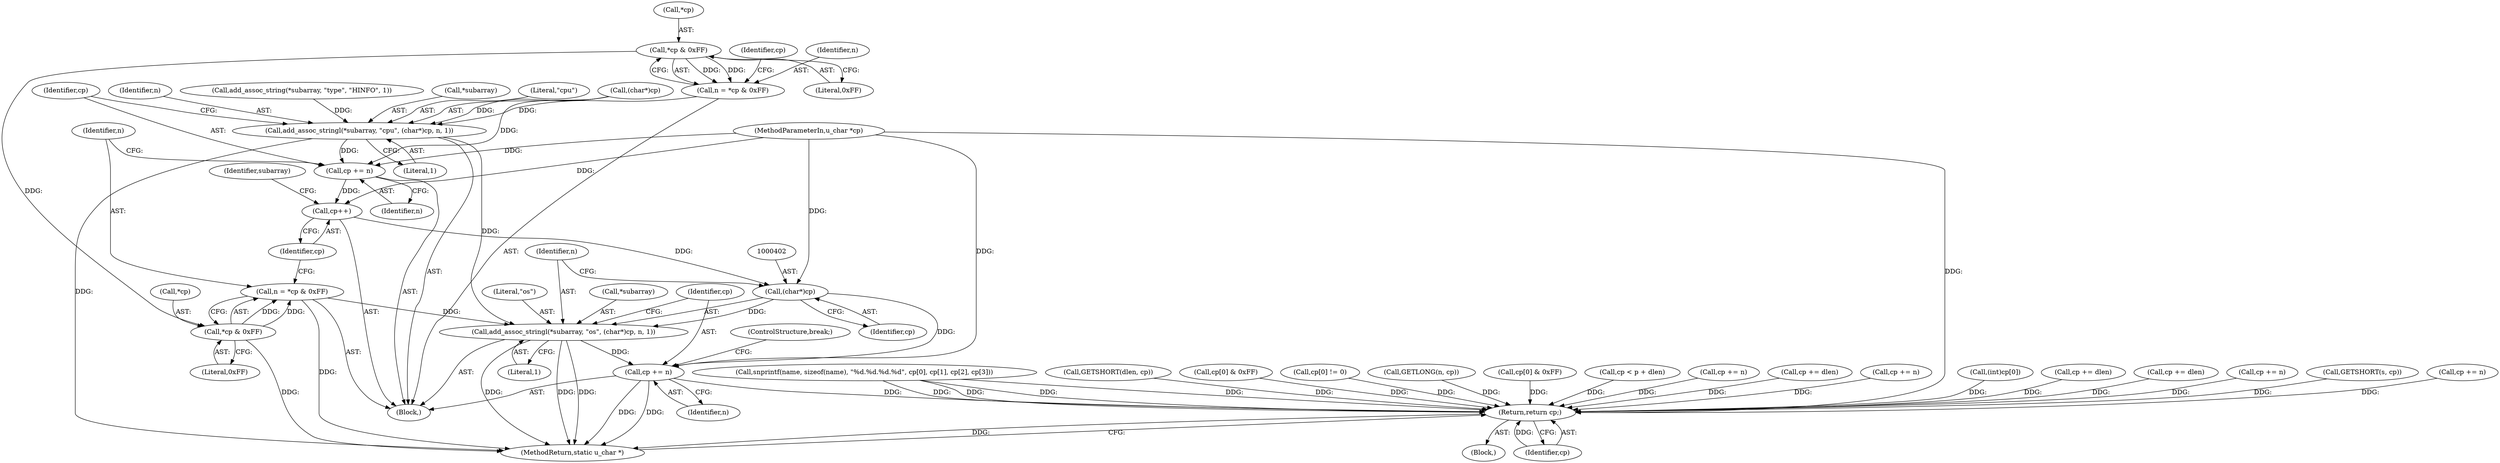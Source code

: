 digraph "0_php-src_b34d7849ed90ced9345f8ea1c59bc8d101c18468@pointer" {
"1000371" [label="(Call,*cp & 0xFF)"];
"1000369" [label="(Call,n = *cp & 0xFF)"];
"1000377" [label="(Call,add_assoc_stringl(*subarray, \"cpu\", (char*)cp, n, 1))"];
"1000386" [label="(Call,cp += n)"];
"1000395" [label="(Call,cp++)"];
"1000401" [label="(Call,(char*)cp)"];
"1000397" [label="(Call,add_assoc_stringl(*subarray, \"os\", (char*)cp, n, 1))"];
"1000406" [label="(Call,cp += n)"];
"1001217" [label="(Return,return cp;)"];
"1000391" [label="(Call,*cp & 0xFF)"];
"1000389" [label="(Call,n = *cp & 0xFF)"];
"1000388" [label="(Identifier,n)"];
"1000381" [label="(Call,(char*)cp)"];
"1000398" [label="(Call,*subarray)"];
"1000758" [label="(Call,(int)cp[0])"];
"1000273" [label="(Call,cp += dlen)"];
"1000397" [label="(Call,add_assoc_stringl(*subarray, \"os\", (char*)cp, n, 1))"];
"1000400" [label="(Literal,\"os\")"];
"1000394" [label="(Literal,0xFF)"];
"1001213" [label="(Call,cp += dlen)"];
"1000376" [label="(Identifier,cp)"];
"1000409" [label="(ControlStructure,break;)"];
"1000372" [label="(Call,*cp)"];
"1001079" [label="(Call,cp += n)"];
"1000384" [label="(Identifier,n)"];
"1000644" [label="(Call,GETSHORT(s, cp))"];
"1001218" [label="(Identifier,cp)"];
"1001014" [label="(Call,cp += n)"];
"1000390" [label="(Identifier,n)"];
"1000250" [label="(Call,snprintf(name, sizeof(name), \"%d.%d.%d.%d\", cp[0], cp[1], cp[2], cp[3]))"];
"1001217" [label="(Return,return cp;)"];
"1001219" [label="(MethodReturn,static u_char *)"];
"1000399" [label="(Identifier,subarray)"];
"1000404" [label="(Identifier,n)"];
"1000407" [label="(Identifier,cp)"];
"1000387" [label="(Identifier,cp)"];
"1000395" [label="(Call,cp++)"];
"1000370" [label="(Identifier,n)"];
"1000371" [label="(Call,*cp & 0xFF)"];
"1000363" [label="(Call,add_assoc_string(*subarray, \"type\", \"HINFO\", 1))"];
"1000167" [label="(Call,GETSHORT(dlen, cp))"];
"1000401" [label="(Call,(char*)cp)"];
"1000405" [label="(Literal,1)"];
"1000389" [label="(Call,n = *cp & 0xFF)"];
"1000377" [label="(Call,add_assoc_stringl(*subarray, \"cpu\", (char*)cp, n, 1))"];
"1000396" [label="(Identifier,cp)"];
"1000830" [label="(Call,cp[0] & 0xFF)"];
"1000113" [label="(Block,)"];
"1000386" [label="(Call,cp += n)"];
"1000408" [label="(Identifier,n)"];
"1000802" [label="(Call,cp[0] != 0)"];
"1000242" [label="(Block,)"];
"1000374" [label="(Literal,0xFF)"];
"1000403" [label="(Identifier,cp)"];
"1000619" [label="(Call,GETLONG(n, cp))"];
"1000378" [label="(Call,*subarray)"];
"1000385" [label="(Literal,1)"];
"1001154" [label="(Call,cp[0] & 0xFF)"];
"1000984" [label="(Call,cp < p + dlen)"];
"1000352" [label="(Call,cp += n)"];
"1000391" [label="(Call,*cp & 0xFF)"];
"1000369" [label="(Call,n = *cp & 0xFF)"];
"1000380" [label="(Literal,\"cpu\")"];
"1000491" [label="(Call,cp += dlen)"];
"1000406" [label="(Call,cp += n)"];
"1001196" [label="(Call,cp += n)"];
"1000392" [label="(Call,*cp)"];
"1000107" [label="(MethodParameterIn,u_char *cp)"];
"1000371" -> "1000369"  [label="AST: "];
"1000371" -> "1000374"  [label="CFG: "];
"1000372" -> "1000371"  [label="AST: "];
"1000374" -> "1000371"  [label="AST: "];
"1000369" -> "1000371"  [label="CFG: "];
"1000371" -> "1000369"  [label="DDG: "];
"1000371" -> "1000369"  [label="DDG: "];
"1000371" -> "1000391"  [label="DDG: "];
"1000369" -> "1000242"  [label="AST: "];
"1000370" -> "1000369"  [label="AST: "];
"1000376" -> "1000369"  [label="CFG: "];
"1000369" -> "1000377"  [label="DDG: "];
"1000377" -> "1000242"  [label="AST: "];
"1000377" -> "1000385"  [label="CFG: "];
"1000378" -> "1000377"  [label="AST: "];
"1000380" -> "1000377"  [label="AST: "];
"1000381" -> "1000377"  [label="AST: "];
"1000384" -> "1000377"  [label="AST: "];
"1000385" -> "1000377"  [label="AST: "];
"1000387" -> "1000377"  [label="CFG: "];
"1000377" -> "1001219"  [label="DDG: "];
"1000363" -> "1000377"  [label="DDG: "];
"1000381" -> "1000377"  [label="DDG: "];
"1000377" -> "1000386"  [label="DDG: "];
"1000377" -> "1000397"  [label="DDG: "];
"1000386" -> "1000242"  [label="AST: "];
"1000386" -> "1000388"  [label="CFG: "];
"1000387" -> "1000386"  [label="AST: "];
"1000388" -> "1000386"  [label="AST: "];
"1000390" -> "1000386"  [label="CFG: "];
"1000381" -> "1000386"  [label="DDG: "];
"1000107" -> "1000386"  [label="DDG: "];
"1000386" -> "1000395"  [label="DDG: "];
"1000395" -> "1000242"  [label="AST: "];
"1000395" -> "1000396"  [label="CFG: "];
"1000396" -> "1000395"  [label="AST: "];
"1000399" -> "1000395"  [label="CFG: "];
"1000107" -> "1000395"  [label="DDG: "];
"1000395" -> "1000401"  [label="DDG: "];
"1000401" -> "1000397"  [label="AST: "];
"1000401" -> "1000403"  [label="CFG: "];
"1000402" -> "1000401"  [label="AST: "];
"1000403" -> "1000401"  [label="AST: "];
"1000404" -> "1000401"  [label="CFG: "];
"1000401" -> "1000397"  [label="DDG: "];
"1000107" -> "1000401"  [label="DDG: "];
"1000401" -> "1000406"  [label="DDG: "];
"1000397" -> "1000242"  [label="AST: "];
"1000397" -> "1000405"  [label="CFG: "];
"1000398" -> "1000397"  [label="AST: "];
"1000400" -> "1000397"  [label="AST: "];
"1000404" -> "1000397"  [label="AST: "];
"1000405" -> "1000397"  [label="AST: "];
"1000407" -> "1000397"  [label="CFG: "];
"1000397" -> "1001219"  [label="DDG: "];
"1000397" -> "1001219"  [label="DDG: "];
"1000397" -> "1001219"  [label="DDG: "];
"1000389" -> "1000397"  [label="DDG: "];
"1000397" -> "1000406"  [label="DDG: "];
"1000406" -> "1000242"  [label="AST: "];
"1000406" -> "1000408"  [label="CFG: "];
"1000407" -> "1000406"  [label="AST: "];
"1000408" -> "1000406"  [label="AST: "];
"1000409" -> "1000406"  [label="CFG: "];
"1000406" -> "1001219"  [label="DDG: "];
"1000406" -> "1001219"  [label="DDG: "];
"1000107" -> "1000406"  [label="DDG: "];
"1000406" -> "1001217"  [label="DDG: "];
"1001217" -> "1000113"  [label="AST: "];
"1001217" -> "1001218"  [label="CFG: "];
"1001218" -> "1001217"  [label="AST: "];
"1001219" -> "1001217"  [label="CFG: "];
"1001217" -> "1001219"  [label="DDG: "];
"1001218" -> "1001217"  [label="DDG: "];
"1001154" -> "1001217"  [label="DDG: "];
"1000644" -> "1001217"  [label="DDG: "];
"1000250" -> "1001217"  [label="DDG: "];
"1000250" -> "1001217"  [label="DDG: "];
"1000250" -> "1001217"  [label="DDG: "];
"1000250" -> "1001217"  [label="DDG: "];
"1001213" -> "1001217"  [label="DDG: "];
"1000830" -> "1001217"  [label="DDG: "];
"1001079" -> "1001217"  [label="DDG: "];
"1001196" -> "1001217"  [label="DDG: "];
"1000802" -> "1001217"  [label="DDG: "];
"1001014" -> "1001217"  [label="DDG: "];
"1000167" -> "1001217"  [label="DDG: "];
"1000619" -> "1001217"  [label="DDG: "];
"1000352" -> "1001217"  [label="DDG: "];
"1000758" -> "1001217"  [label="DDG: "];
"1000273" -> "1001217"  [label="DDG: "];
"1000984" -> "1001217"  [label="DDG: "];
"1000491" -> "1001217"  [label="DDG: "];
"1000107" -> "1001217"  [label="DDG: "];
"1000391" -> "1000389"  [label="AST: "];
"1000391" -> "1000394"  [label="CFG: "];
"1000392" -> "1000391"  [label="AST: "];
"1000394" -> "1000391"  [label="AST: "];
"1000389" -> "1000391"  [label="CFG: "];
"1000391" -> "1001219"  [label="DDG: "];
"1000391" -> "1000389"  [label="DDG: "];
"1000391" -> "1000389"  [label="DDG: "];
"1000389" -> "1000242"  [label="AST: "];
"1000390" -> "1000389"  [label="AST: "];
"1000396" -> "1000389"  [label="CFG: "];
"1000389" -> "1001219"  [label="DDG: "];
}
